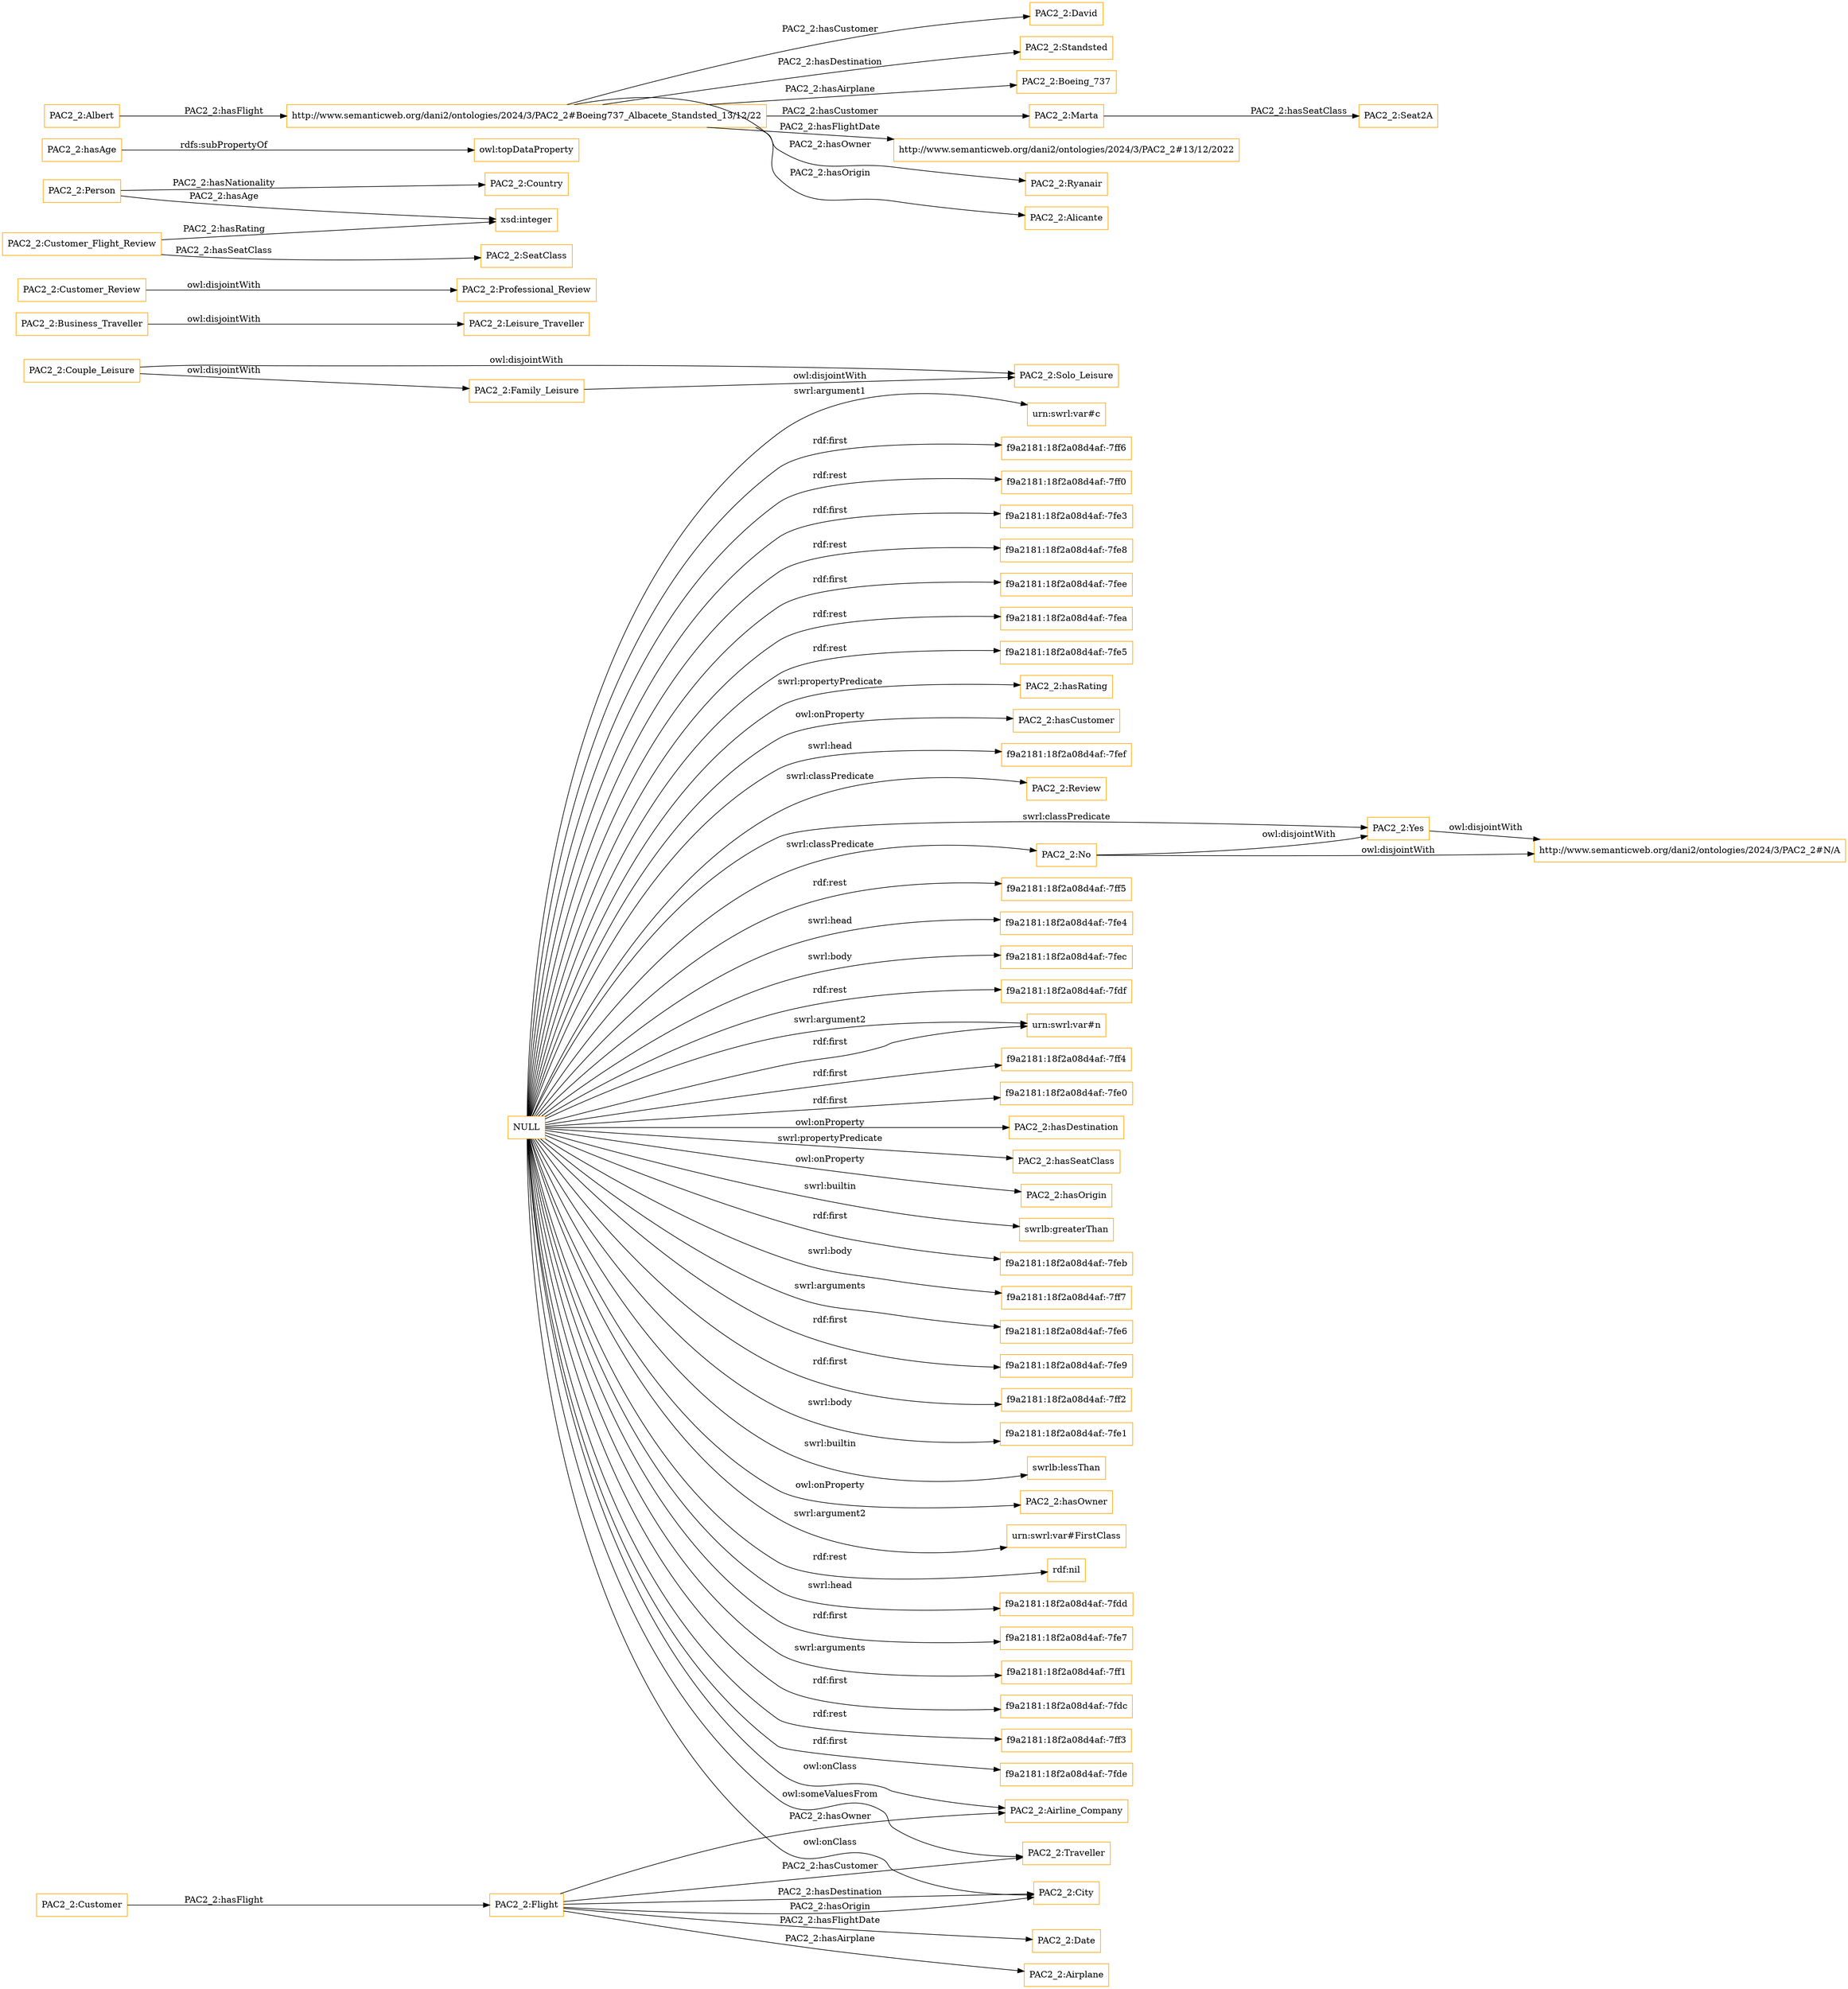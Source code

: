 digraph ar2dtool_diagram { 
rankdir=LR;
size="1501"
node [shape = rectangle, color="orange"]; "PAC2_2:Date" "PAC2_2:Solo_Leisure" "PAC2_2:Airline_Company" "PAC2_2:Airplane" "http://www.semanticweb.org/dani2/ontologies/2024/3/PAC2_2#N/A" "PAC2_2:Leisure_Traveller" "PAC2_2:Professional_Review" "PAC2_2:Review" "PAC2_2:Couple_Leisure" "PAC2_2:Person" "PAC2_2:SeatClass" "PAC2_2:Business_Traveller" "PAC2_2:Flight" "PAC2_2:Traveller" "PAC2_2:Customer_Review" "PAC2_2:Yes" "PAC2_2:Country" "PAC2_2:City" "PAC2_2:Customer" "PAC2_2:Customer_Flight_Review" "PAC2_2:Family_Leisure" "PAC2_2:No" ; /*classes style*/
	"NULL" -> "f9a2181:18f2a08d4af:-7ff5" [ label = "rdf:rest" ];
	"NULL" -> "f9a2181:18f2a08d4af:-7fe4" [ label = "swrl:head" ];
	"NULL" -> "f9a2181:18f2a08d4af:-7fec" [ label = "swrl:body" ];
	"NULL" -> "f9a2181:18f2a08d4af:-7fdf" [ label = "rdf:rest" ];
	"NULL" -> "urn:swrl:var#n" [ label = "rdf:first" ];
	"NULL" -> "f9a2181:18f2a08d4af:-7ff4" [ label = "rdf:first" ];
	"NULL" -> "urn:swrl:var#n" [ label = "swrl:argument2" ];
	"NULL" -> "f9a2181:18f2a08d4af:-7fe0" [ label = "rdf:first" ];
	"NULL" -> "PAC2_2:hasDestination" [ label = "owl:onProperty" ];
	"NULL" -> "PAC2_2:hasSeatClass" [ label = "swrl:propertyPredicate" ];
	"NULL" -> "PAC2_2:hasOrigin" [ label = "owl:onProperty" ];
	"NULL" -> "swrlb:greaterThan" [ label = "swrl:builtin" ];
	"NULL" -> "PAC2_2:Airline_Company" [ label = "owl:onClass" ];
	"NULL" -> "f9a2181:18f2a08d4af:-7feb" [ label = "rdf:first" ];
	"NULL" -> "f9a2181:18f2a08d4af:-7ff7" [ label = "swrl:body" ];
	"NULL" -> "f9a2181:18f2a08d4af:-7fe6" [ label = "swrl:arguments" ];
	"NULL" -> "PAC2_2:Yes" [ label = "swrl:classPredicate" ];
	"NULL" -> "PAC2_2:Traveller" [ label = "owl:someValuesFrom" ];
	"NULL" -> "f9a2181:18f2a08d4af:-7fe9" [ label = "rdf:first" ];
	"NULL" -> "f9a2181:18f2a08d4af:-7ff2" [ label = "rdf:first" ];
	"NULL" -> "f9a2181:18f2a08d4af:-7fe1" [ label = "swrl:body" ];
	"NULL" -> "swrlb:lessThan" [ label = "swrl:builtin" ];
	"NULL" -> "PAC2_2:hasOwner" [ label = "owl:onProperty" ];
	"NULL" -> "urn:swrl:var#FirstClass" [ label = "swrl:argument2" ];
	"NULL" -> "rdf:nil" [ label = "rdf:rest" ];
	"NULL" -> "f9a2181:18f2a08d4af:-7fdd" [ label = "swrl:head" ];
	"NULL" -> "f9a2181:18f2a08d4af:-7fe7" [ label = "rdf:first" ];
	"NULL" -> "f9a2181:18f2a08d4af:-7ff1" [ label = "swrl:arguments" ];
	"NULL" -> "f9a2181:18f2a08d4af:-7fdc" [ label = "rdf:first" ];
	"NULL" -> "f9a2181:18f2a08d4af:-7ff3" [ label = "rdf:rest" ];
	"NULL" -> "PAC2_2:Review" [ label = "swrl:classPredicate" ];
	"NULL" -> "PAC2_2:No" [ label = "swrl:classPredicate" ];
	"NULL" -> "f9a2181:18f2a08d4af:-7fde" [ label = "rdf:first" ];
	"NULL" -> "urn:swrl:var#c" [ label = "swrl:argument1" ];
	"NULL" -> "f9a2181:18f2a08d4af:-7ff6" [ label = "rdf:first" ];
	"NULL" -> "f9a2181:18f2a08d4af:-7ff0" [ label = "rdf:rest" ];
	"NULL" -> "f9a2181:18f2a08d4af:-7fe3" [ label = "rdf:first" ];
	"NULL" -> "f9a2181:18f2a08d4af:-7fe8" [ label = "rdf:rest" ];
	"NULL" -> "PAC2_2:City" [ label = "owl:onClass" ];
	"NULL" -> "f9a2181:18f2a08d4af:-7fee" [ label = "rdf:first" ];
	"NULL" -> "f9a2181:18f2a08d4af:-7fea" [ label = "rdf:rest" ];
	"NULL" -> "f9a2181:18f2a08d4af:-7fe5" [ label = "rdf:rest" ];
	"NULL" -> "PAC2_2:hasRating" [ label = "swrl:propertyPredicate" ];
	"NULL" -> "PAC2_2:hasCustomer" [ label = "owl:onProperty" ];
	"NULL" -> "f9a2181:18f2a08d4af:-7fef" [ label = "swrl:head" ];
	"PAC2_2:Family_Leisure" -> "PAC2_2:Solo_Leisure" [ label = "owl:disjointWith" ];
	"PAC2_2:hasAge" -> "owl:topDataProperty" [ label = "rdfs:subPropertyOf" ];
	"PAC2_2:Business_Traveller" -> "PAC2_2:Leisure_Traveller" [ label = "owl:disjointWith" ];
	"PAC2_2:Couple_Leisure" -> "PAC2_2:Solo_Leisure" [ label = "owl:disjointWith" ];
	"PAC2_2:Couple_Leisure" -> "PAC2_2:Family_Leisure" [ label = "owl:disjointWith" ];
	"http://www.semanticweb.org/dani2/ontologies/2024/3/PAC2_2#Boeing737_Albacete_Standsted_13/12/22" -> "PAC2_2:David" [ label = "PAC2_2:hasCustomer" ];
	"http://www.semanticweb.org/dani2/ontologies/2024/3/PAC2_2#Boeing737_Albacete_Standsted_13/12/22" -> "PAC2_2:Standsted" [ label = "PAC2_2:hasDestination" ];
	"http://www.semanticweb.org/dani2/ontologies/2024/3/PAC2_2#Boeing737_Albacete_Standsted_13/12/22" -> "PAC2_2:Boeing_737" [ label = "PAC2_2:hasAirplane" ];
	"http://www.semanticweb.org/dani2/ontologies/2024/3/PAC2_2#Boeing737_Albacete_Standsted_13/12/22" -> "PAC2_2:Marta" [ label = "PAC2_2:hasCustomer" ];
	"http://www.semanticweb.org/dani2/ontologies/2024/3/PAC2_2#Boeing737_Albacete_Standsted_13/12/22" -> "http://www.semanticweb.org/dani2/ontologies/2024/3/PAC2_2#13/12/2022" [ label = "PAC2_2:hasFlightDate" ];
	"http://www.semanticweb.org/dani2/ontologies/2024/3/PAC2_2#Boeing737_Albacete_Standsted_13/12/22" -> "PAC2_2:Ryanair" [ label = "PAC2_2:hasOwner" ];
	"http://www.semanticweb.org/dani2/ontologies/2024/3/PAC2_2#Boeing737_Albacete_Standsted_13/12/22" -> "PAC2_2:Alicante" [ label = "PAC2_2:hasOrigin" ];
	"PAC2_2:Customer_Review" -> "PAC2_2:Professional_Review" [ label = "owl:disjointWith" ];
	"PAC2_2:Marta" -> "PAC2_2:Seat2A" [ label = "PAC2_2:hasSeatClass" ];
	"PAC2_2:Albert" -> "http://www.semanticweb.org/dani2/ontologies/2024/3/PAC2_2#Boeing737_Albacete_Standsted_13/12/22" [ label = "PAC2_2:hasFlight" ];
	"PAC2_2:No" -> "http://www.semanticweb.org/dani2/ontologies/2024/3/PAC2_2#N/A" [ label = "owl:disjointWith" ];
	"PAC2_2:No" -> "PAC2_2:Yes" [ label = "owl:disjointWith" ];
	"PAC2_2:Yes" -> "http://www.semanticweb.org/dani2/ontologies/2024/3/PAC2_2#N/A" [ label = "owl:disjointWith" ];
	"PAC2_2:Flight" -> "PAC2_2:Date" [ label = "PAC2_2:hasFlightDate" ];
	"PAC2_2:Customer" -> "PAC2_2:Flight" [ label = "PAC2_2:hasFlight" ];
	"PAC2_2:Person" -> "xsd:integer" [ label = "PAC2_2:hasAge" ];
	"PAC2_2:Flight" -> "PAC2_2:Traveller" [ label = "PAC2_2:hasCustomer" ];
	"PAC2_2:Customer_Flight_Review" -> "xsd:integer" [ label = "PAC2_2:hasRating" ];
	"PAC2_2:Flight" -> "PAC2_2:City" [ label = "PAC2_2:hasDestination" ];
	"PAC2_2:Flight" -> "PAC2_2:Airplane" [ label = "PAC2_2:hasAirplane" ];
	"PAC2_2:Person" -> "PAC2_2:Country" [ label = "PAC2_2:hasNationality" ];
	"PAC2_2:Flight" -> "PAC2_2:Airline_Company" [ label = "PAC2_2:hasOwner" ];
	"PAC2_2:Customer_Flight_Review" -> "PAC2_2:SeatClass" [ label = "PAC2_2:hasSeatClass" ];
	"PAC2_2:Flight" -> "PAC2_2:City" [ label = "PAC2_2:hasOrigin" ];

}
